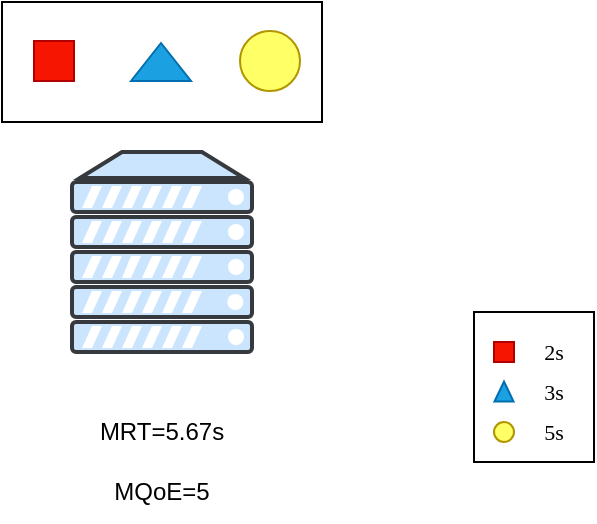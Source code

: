 <mxfile version="21.7.4" type="github">
  <diagram name="第 1 页" id="UB2KgRRdkDCsWE1bF0I5">
    <mxGraphModel dx="1661" dy="659" grid="1" gridSize="10" guides="1" tooltips="1" connect="1" arrows="1" fold="1" page="1" pageScale="1" pageWidth="827" pageHeight="1169" math="0" shadow="0">
      <root>
        <mxCell id="0" />
        <mxCell id="1" parent="0" />
        <mxCell id="iiFCMMl-VN_T7l1MqaDq-2" value="" style="verticalAlign=top;verticalLabelPosition=bottom;labelPosition=center;align=center;html=1;outlineConnect=0;fillColor=#cce5ff;strokeColor=#36393d;gradientDirection=north;strokeWidth=2;shape=mxgraph.networks.server;" vertex="1" parent="1">
          <mxGeometry x="369" y="585" width="90" height="100" as="geometry" />
        </mxCell>
        <mxCell id="iiFCMMl-VN_T7l1MqaDq-42" value="MRT=5.67s" style="text;strokeColor=none;align=center;fillColor=none;html=1;verticalAlign=middle;whiteSpace=wrap;rounded=0;" vertex="1" parent="1">
          <mxGeometry x="384" y="710" width="60" height="30" as="geometry" />
        </mxCell>
        <mxCell id="iiFCMMl-VN_T7l1MqaDq-44" value="" style="group" vertex="1" connectable="0" parent="1">
          <mxGeometry x="334" y="510" width="160" height="60" as="geometry" />
        </mxCell>
        <mxCell id="iiFCMMl-VN_T7l1MqaDq-31" value="" style="rounded=0;whiteSpace=wrap;html=1;" vertex="1" parent="iiFCMMl-VN_T7l1MqaDq-44">
          <mxGeometry width="160" height="60" as="geometry" />
        </mxCell>
        <mxCell id="iiFCMMl-VN_T7l1MqaDq-33" value="" style="ellipse;whiteSpace=wrap;html=1;aspect=fixed;fillColor=#FFFF66;fontColor=#000000;strokeColor=#B09500;" vertex="1" parent="iiFCMMl-VN_T7l1MqaDq-44">
          <mxGeometry x="119" y="14.5" width="30" height="30" as="geometry" />
        </mxCell>
        <mxCell id="iiFCMMl-VN_T7l1MqaDq-30" value="" style="whiteSpace=wrap;html=1;aspect=fixed;fillColor=#F51500;fontColor=#ffffff;strokeColor=#B20000;" vertex="1" parent="iiFCMMl-VN_T7l1MqaDq-44">
          <mxGeometry x="16" y="19.5" width="20" height="20" as="geometry" />
        </mxCell>
        <mxCell id="iiFCMMl-VN_T7l1MqaDq-32" value="" style="triangle;whiteSpace=wrap;html=1;rotation=-90;fillColor=#1ba1e2;fontColor=#ffffff;strokeColor=#006EAF;" vertex="1" parent="iiFCMMl-VN_T7l1MqaDq-44">
          <mxGeometry x="70" y="15" width="19" height="30" as="geometry" />
        </mxCell>
        <mxCell id="iiFCMMl-VN_T7l1MqaDq-45" value="" style="group" vertex="1" connectable="0" parent="1">
          <mxGeometry x="570" y="665" width="60" height="75" as="geometry" />
        </mxCell>
        <mxCell id="iiFCMMl-VN_T7l1MqaDq-46" value="" style="rounded=0;whiteSpace=wrap;html=1;" vertex="1" parent="iiFCMMl-VN_T7l1MqaDq-45">
          <mxGeometry width="60" height="75" as="geometry" />
        </mxCell>
        <mxCell id="iiFCMMl-VN_T7l1MqaDq-47" value="" style="whiteSpace=wrap;html=1;aspect=fixed;fillColor=#F51500;fontColor=#ffffff;strokeColor=#B20000;" vertex="1" parent="iiFCMMl-VN_T7l1MqaDq-45">
          <mxGeometry x="10" y="15" width="10" height="10" as="geometry" />
        </mxCell>
        <mxCell id="iiFCMMl-VN_T7l1MqaDq-48" value="" style="triangle;whiteSpace=wrap;html=1;rotation=-90;fillColor=#1ba1e2;fontColor=#ffffff;strokeColor=#006EAF;" vertex="1" parent="iiFCMMl-VN_T7l1MqaDq-45">
          <mxGeometry x="10" y="35" width="10" height="9.5" as="geometry" />
        </mxCell>
        <mxCell id="iiFCMMl-VN_T7l1MqaDq-49" value="" style="ellipse;whiteSpace=wrap;html=1;aspect=fixed;fillColor=#FFFF66;fontColor=#000000;strokeColor=#B09500;" vertex="1" parent="iiFCMMl-VN_T7l1MqaDq-45">
          <mxGeometry x="10" y="55" width="10" height="10" as="geometry" />
        </mxCell>
        <mxCell id="iiFCMMl-VN_T7l1MqaDq-50" value="&lt;font style=&quot;font-size: 11px;&quot; face=&quot;Times New Roman&quot;&gt;2s&lt;/font&gt;" style="text;strokeColor=none;align=center;fillColor=none;html=1;verticalAlign=middle;whiteSpace=wrap;rounded=0;" vertex="1" parent="iiFCMMl-VN_T7l1MqaDq-45">
          <mxGeometry x="30" y="10" width="20" height="20" as="geometry" />
        </mxCell>
        <mxCell id="iiFCMMl-VN_T7l1MqaDq-51" value="&lt;font style=&quot;font-size: 11px;&quot; face=&quot;Times New Roman&quot;&gt;3s&lt;/font&gt;" style="text;strokeColor=none;align=center;fillColor=none;html=1;verticalAlign=middle;whiteSpace=wrap;rounded=0;" vertex="1" parent="iiFCMMl-VN_T7l1MqaDq-45">
          <mxGeometry x="30" y="30" width="20" height="20" as="geometry" />
        </mxCell>
        <mxCell id="iiFCMMl-VN_T7l1MqaDq-52" value="&lt;font style=&quot;font-size: 11px;&quot; face=&quot;Times New Roman&quot;&gt;5s&lt;/font&gt;" style="text;strokeColor=none;align=center;fillColor=none;html=1;verticalAlign=middle;whiteSpace=wrap;rounded=0;" vertex="1" parent="iiFCMMl-VN_T7l1MqaDq-45">
          <mxGeometry x="30" y="50" width="20" height="20" as="geometry" />
        </mxCell>
        <mxCell id="iiFCMMl-VN_T7l1MqaDq-53" value="MQoE=5" style="text;strokeColor=none;align=center;fillColor=none;html=1;verticalAlign=middle;whiteSpace=wrap;rounded=0;" vertex="1" parent="1">
          <mxGeometry x="384" y="740" width="60" height="30" as="geometry" />
        </mxCell>
      </root>
    </mxGraphModel>
  </diagram>
</mxfile>
